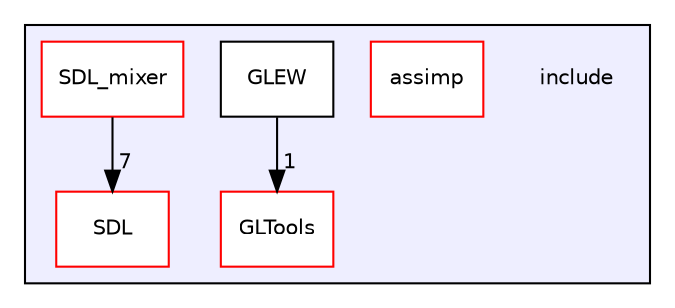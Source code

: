 digraph "include" {
  compound=true
  node [ fontsize="10", fontname="Helvetica"];
  edge [ labelfontsize="10", labelfontname="Helvetica"];
  subgraph clusterdir_d44c64559bbebec7f509842c48db8b23 {
    graph [ bgcolor="#eeeeff", pencolor="black", label="" URL="dir_d44c64559bbebec7f509842c48db8b23.html"];
    dir_d44c64559bbebec7f509842c48db8b23 [shape=plaintext label="include"];
    dir_2a3ab8ae23d2cffc0bffa70c4703d52b [shape=box label="assimp" color="red" fillcolor="white" style="filled" URL="dir_2a3ab8ae23d2cffc0bffa70c4703d52b.html"];
    dir_127e130de9cc7749b89932d401a80414 [shape=box label="GLEW" color="black" fillcolor="white" style="filled" URL="dir_127e130de9cc7749b89932d401a80414.html"];
    dir_04d2248af09e8d4b47039d32314b7c56 [shape=box label="GLTools" color="red" fillcolor="white" style="filled" URL="dir_04d2248af09e8d4b47039d32314b7c56.html"];
    dir_bb71c587d4eee030bda30f2f35ebd6b7 [shape=box label="SDL" color="red" fillcolor="white" style="filled" URL="dir_bb71c587d4eee030bda30f2f35ebd6b7.html"];
    dir_08f4c3bd02e0afc66d49fdc02357d0dd [shape=box label="SDL_mixer" color="red" fillcolor="white" style="filled" URL="dir_08f4c3bd02e0afc66d49fdc02357d0dd.html"];
  }
  dir_127e130de9cc7749b89932d401a80414->dir_04d2248af09e8d4b47039d32314b7c56 [headlabel="1", labeldistance=1.5 headhref="dir_000005_000006.html"];
  dir_08f4c3bd02e0afc66d49fdc02357d0dd->dir_bb71c587d4eee030bda30f2f35ebd6b7 [headlabel="7", labeldistance=1.5 headhref="dir_000014_000012.html"];
}
